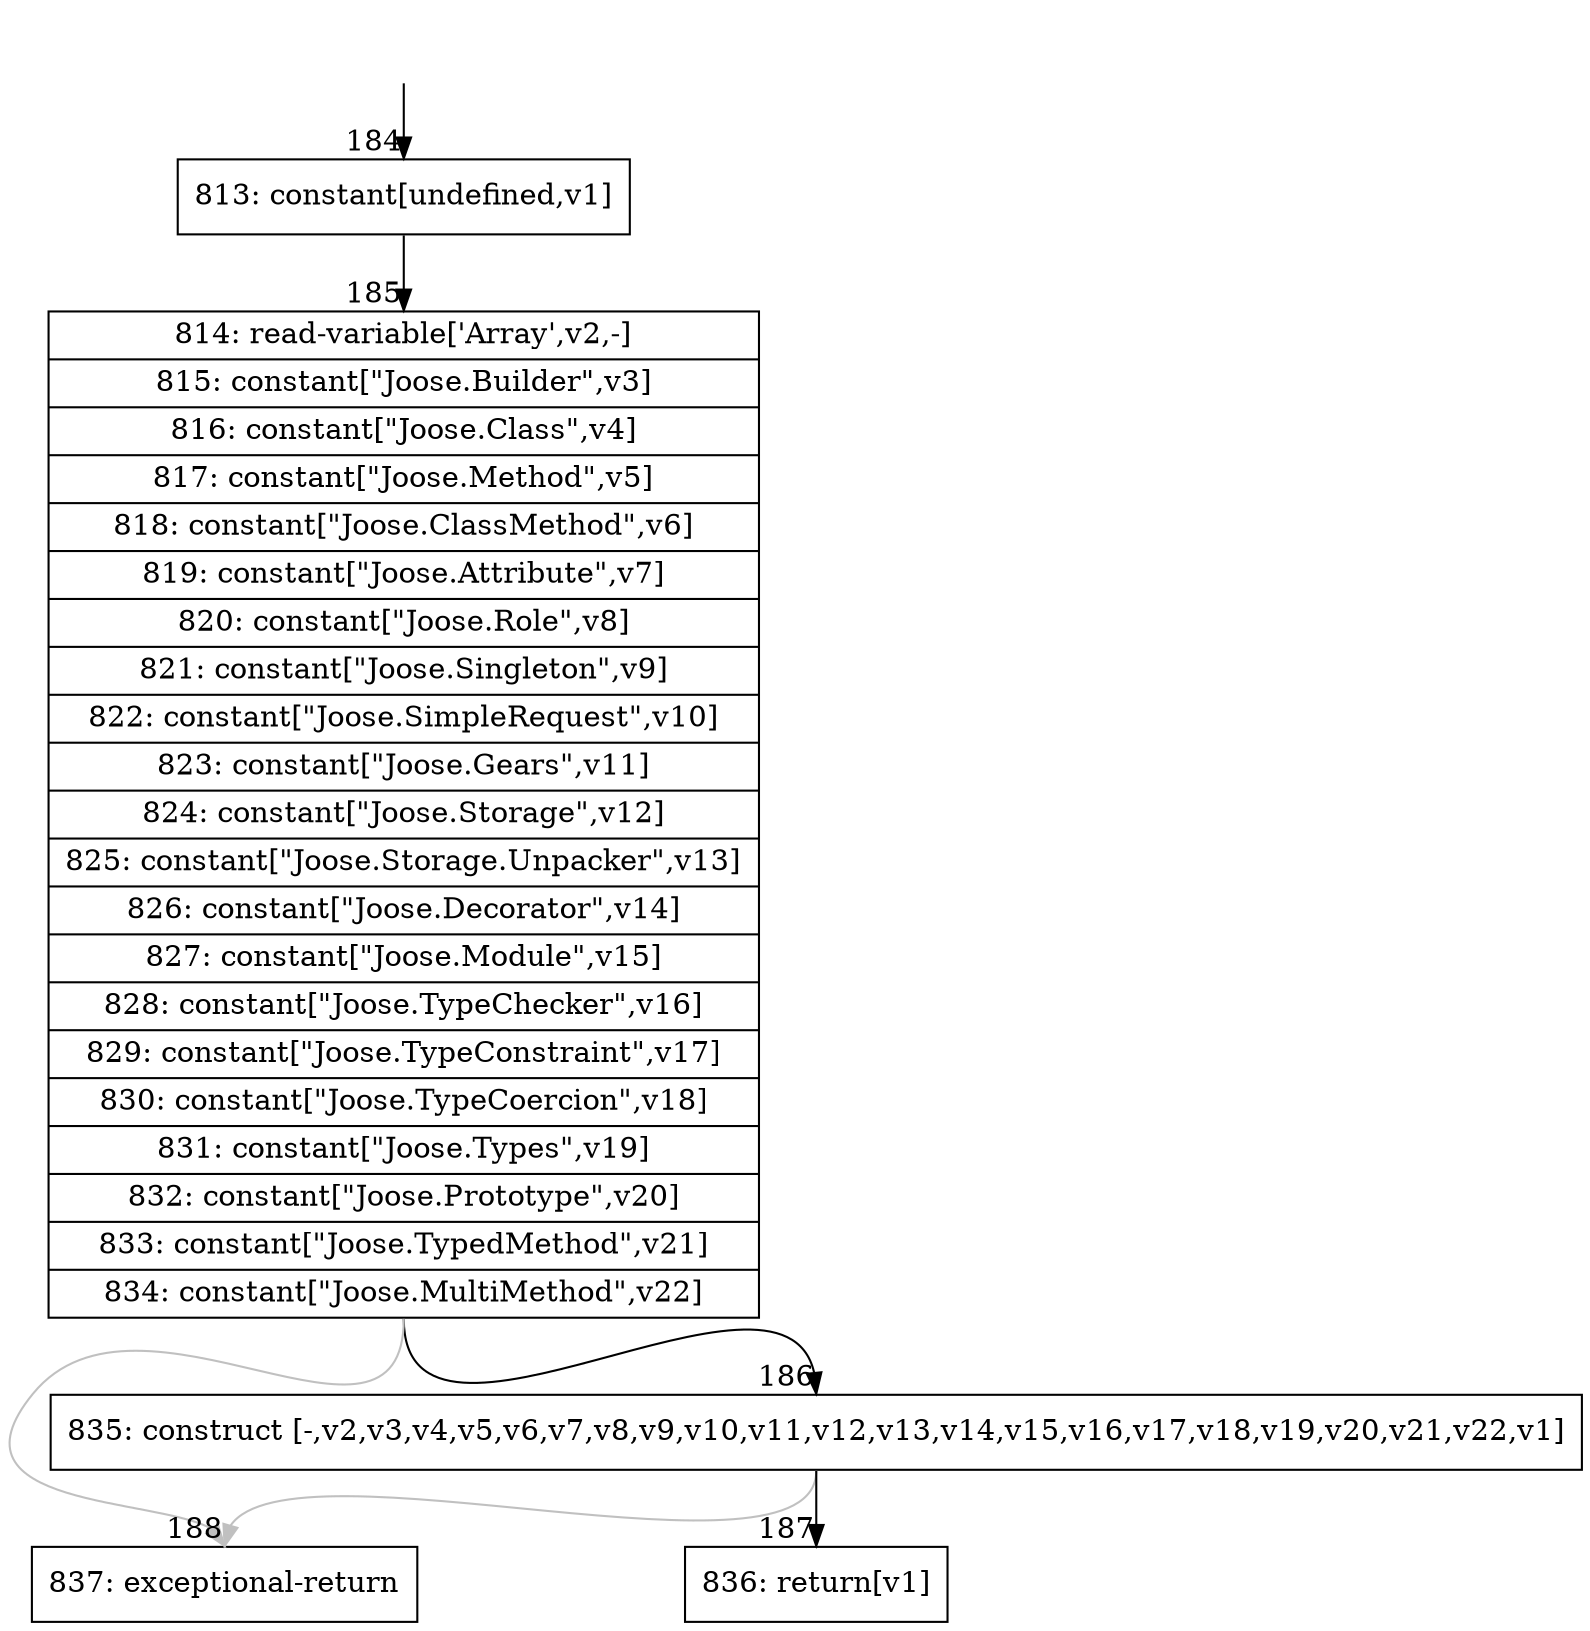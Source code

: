 digraph {
rankdir="TD"
BB_entry17[shape=none,label=""];
BB_entry17 -> BB184 [tailport=s, headport=n, headlabel="    184"]
BB184 [shape=record label="{813: constant[undefined,v1]}" ] 
BB184 -> BB185 [tailport=s, headport=n, headlabel="      185"]
BB185 [shape=record label="{814: read-variable['Array',v2,-]|815: constant[\"Joose.Builder\",v3]|816: constant[\"Joose.Class\",v4]|817: constant[\"Joose.Method\",v5]|818: constant[\"Joose.ClassMethod\",v6]|819: constant[\"Joose.Attribute\",v7]|820: constant[\"Joose.Role\",v8]|821: constant[\"Joose.Singleton\",v9]|822: constant[\"Joose.SimpleRequest\",v10]|823: constant[\"Joose.Gears\",v11]|824: constant[\"Joose.Storage\",v12]|825: constant[\"Joose.Storage.Unpacker\",v13]|826: constant[\"Joose.Decorator\",v14]|827: constant[\"Joose.Module\",v15]|828: constant[\"Joose.TypeChecker\",v16]|829: constant[\"Joose.TypeConstraint\",v17]|830: constant[\"Joose.TypeCoercion\",v18]|831: constant[\"Joose.Types\",v19]|832: constant[\"Joose.Prototype\",v20]|833: constant[\"Joose.TypedMethod\",v21]|834: constant[\"Joose.MultiMethod\",v22]}" ] 
BB185 -> BB186 [tailport=s, headport=n, headlabel="      186"]
BB185 -> BB188 [tailport=s, headport=n, color=gray, headlabel="      188"]
BB186 [shape=record label="{835: construct [-,v2,v3,v4,v5,v6,v7,v8,v9,v10,v11,v12,v13,v14,v15,v16,v17,v18,v19,v20,v21,v22,v1]}" ] 
BB186 -> BB187 [tailport=s, headport=n, headlabel="      187"]
BB186 -> BB188 [tailport=s, headport=n, color=gray]
BB187 [shape=record label="{836: return[v1]}" ] 
BB188 [shape=record label="{837: exceptional-return}" ] 
//#$~ 145
}
